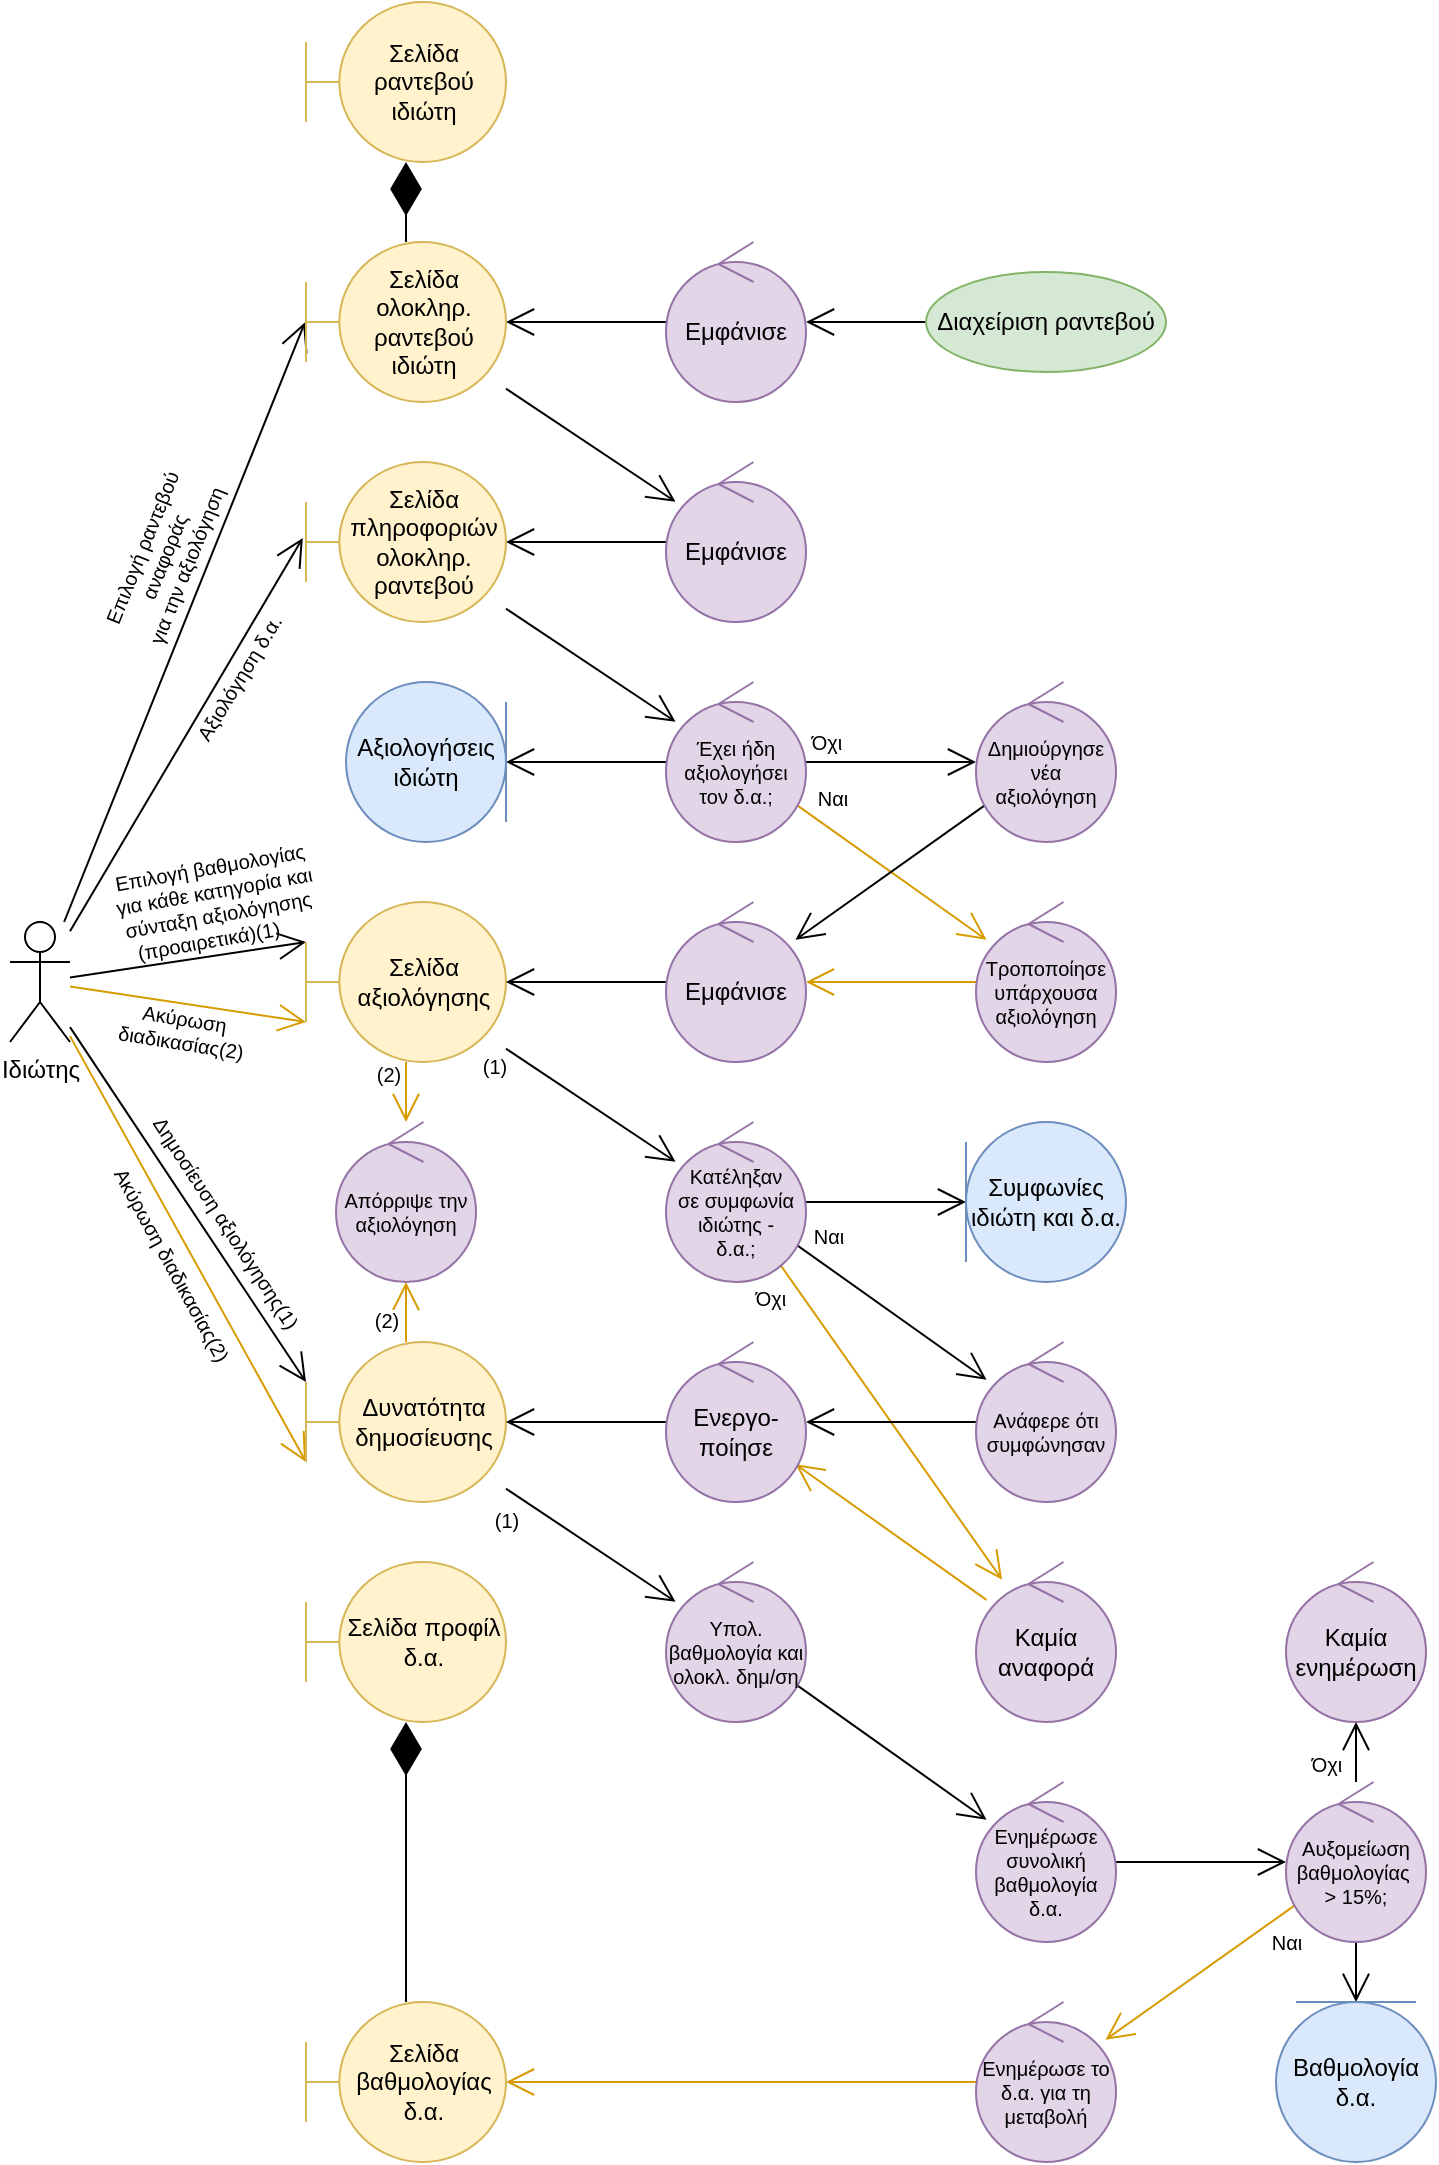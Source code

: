 <mxfile version="17.4.5" type="device"><diagram id="O52vOc6B4Z5NfLbsSVIx" name="Page-1"><mxGraphModel dx="1351" dy="770" grid="1" gridSize="10" guides="1" tooltips="1" connect="1" arrows="1" fold="1" page="1" pageScale="1" pageWidth="827" pageHeight="1169" math="0" shadow="0"><root><mxCell id="0"/><mxCell id="1" parent="0"/><mxCell id="2-i2_VpcN_wiluelTh-d-10" style="edgeStyle=none;rounded=0;orthogonalLoop=1;jettySize=auto;html=1;entryX=-0.005;entryY=0.502;entryDx=0;entryDy=0;entryPerimeter=0;endArrow=open;endFill=0;endSize=12;" edge="1" parent="1" source="2-i2_VpcN_wiluelTh-d-1" target="2-i2_VpcN_wiluelTh-d-6"><mxGeometry relative="1" as="geometry"/></mxCell><mxCell id="2-i2_VpcN_wiluelTh-d-74" value="Επιλογή ραντεβού &lt;br&gt;αναφοράς &lt;br&gt;για την αξιολόγηση" style="edgeLabel;html=1;align=center;verticalAlign=middle;resizable=0;points=[];fontSize=10;rotation=-68;labelBackgroundColor=none;" vertex="1" connectable="0" parent="2-i2_VpcN_wiluelTh-d-10"><mxGeometry x="0.046" y="-1" relative="1" as="geometry"><mxPoint x="-14" y="-26" as="offset"/></mxGeometry></mxCell><mxCell id="2-i2_VpcN_wiluelTh-d-15" style="edgeStyle=none;rounded=0;orthogonalLoop=1;jettySize=auto;html=1;endArrow=open;endFill=0;endSize=12;entryX=-0.016;entryY=0.475;entryDx=0;entryDy=0;entryPerimeter=0;" edge="1" parent="1" source="2-i2_VpcN_wiluelTh-d-1" target="2-i2_VpcN_wiluelTh-d-13"><mxGeometry relative="1" as="geometry"/></mxCell><mxCell id="2-i2_VpcN_wiluelTh-d-76" value="Αξιολόγηση δ.α." style="edgeLabel;html=1;align=center;verticalAlign=middle;resizable=0;points=[];fontSize=10;rotation=-58.5;labelBackgroundColor=none;" vertex="1" connectable="0" parent="2-i2_VpcN_wiluelTh-d-15"><mxGeometry x="-0.004" y="-1" relative="1" as="geometry"><mxPoint x="25" y="-29" as="offset"/></mxGeometry></mxCell><mxCell id="2-i2_VpcN_wiluelTh-d-30" style="edgeStyle=none;rounded=0;orthogonalLoop=1;jettySize=auto;html=1;entryX=0;entryY=0.25;entryDx=0;entryDy=0;entryPerimeter=0;fontSize=10;endArrow=open;endFill=0;endSize=12;" edge="1" parent="1" source="2-i2_VpcN_wiluelTh-d-1" target="2-i2_VpcN_wiluelTh-d-23"><mxGeometry relative="1" as="geometry"/></mxCell><mxCell id="2-i2_VpcN_wiluelTh-d-77" value="&lt;span&gt;Επιλογή βαθμολογίας&amp;nbsp;&lt;/span&gt;&lt;br&gt;&lt;span&gt;για κάθε κατηγορία και&amp;nbsp;&lt;br&gt;&lt;/span&gt;&lt;span&gt;σύνταξη αξιολόγησης&amp;nbsp;&lt;br&gt;&lt;/span&gt;&lt;span&gt;(προαιρετικά)(1) &amp;nbsp; &amp;nbsp; &amp;nbsp;&lt;/span&gt;" style="edgeLabel;html=1;align=center;verticalAlign=middle;resizable=0;points=[];fontSize=10;rotation=-10;labelBackgroundColor=none;" vertex="1" connectable="0" parent="2-i2_VpcN_wiluelTh-d-30"><mxGeometry x="0.199" relative="1" as="geometry"><mxPoint x="3" y="-27" as="offset"/></mxGeometry></mxCell><mxCell id="2-i2_VpcN_wiluelTh-d-31" style="edgeStyle=none;rounded=0;orthogonalLoop=1;jettySize=auto;html=1;entryX=0;entryY=0.75;entryDx=0;entryDy=0;entryPerimeter=0;fontSize=10;endArrow=open;endFill=0;endSize=12;fillColor=#ffe6cc;strokeColor=#d79b00;" edge="1" parent="1" source="2-i2_VpcN_wiluelTh-d-1" target="2-i2_VpcN_wiluelTh-d-23"><mxGeometry relative="1" as="geometry"/></mxCell><mxCell id="2-i2_VpcN_wiluelTh-d-46" style="edgeStyle=none;rounded=0;orthogonalLoop=1;jettySize=auto;html=1;entryX=0;entryY=0.25;entryDx=0;entryDy=0;entryPerimeter=0;fontSize=12;endArrow=open;endFill=0;endSize=12;" edge="1" parent="1" source="2-i2_VpcN_wiluelTh-d-1" target="2-i2_VpcN_wiluelTh-d-34"><mxGeometry relative="1" as="geometry"/></mxCell><mxCell id="2-i2_VpcN_wiluelTh-d-47" style="edgeStyle=none;rounded=0;orthogonalLoop=1;jettySize=auto;html=1;entryX=0;entryY=0.75;entryDx=0;entryDy=0;entryPerimeter=0;fontSize=12;endArrow=open;endFill=0;endSize=12;fillColor=#ffe6cc;strokeColor=#d79b00;" edge="1" parent="1" source="2-i2_VpcN_wiluelTh-d-1" target="2-i2_VpcN_wiluelTh-d-34"><mxGeometry relative="1" as="geometry"/></mxCell><mxCell id="2-i2_VpcN_wiluelTh-d-1" value="Ιδιώτης" style="shape=umlActor;verticalLabelPosition=bottom;verticalAlign=top;html=1;" vertex="1" parent="1"><mxGeometry x="92" y="500" width="30" height="60" as="geometry"/></mxCell><mxCell id="2-i2_VpcN_wiluelTh-d-5" style="rounded=0;orthogonalLoop=1;jettySize=auto;html=1;endArrow=open;endFill=0;endSize=12;" edge="1" parent="1" source="2-i2_VpcN_wiluelTh-d-3" target="2-i2_VpcN_wiluelTh-d-4"><mxGeometry relative="1" as="geometry"/></mxCell><mxCell id="2-i2_VpcN_wiluelTh-d-3" value="Διαχείριση ραντεβού" style="ellipse;whiteSpace=wrap;html=1;fillColor=#d5e8d4;strokeColor=#82b366;" vertex="1" parent="1"><mxGeometry x="550" y="175" width="120" height="50" as="geometry"/></mxCell><mxCell id="2-i2_VpcN_wiluelTh-d-9" style="edgeStyle=none;rounded=0;orthogonalLoop=1;jettySize=auto;html=1;endArrow=open;endFill=0;endSize=12;" edge="1" parent="1" source="2-i2_VpcN_wiluelTh-d-4" target="2-i2_VpcN_wiluelTh-d-6"><mxGeometry relative="1" as="geometry"/></mxCell><mxCell id="2-i2_VpcN_wiluelTh-d-4" value="Εμφάνισε" style="ellipse;shape=umlControl;whiteSpace=wrap;html=1;sketch=0;shadow=0;fillColor=#e1d5e7;strokeColor=#9673a6;" vertex="1" parent="1"><mxGeometry x="420" y="160" width="70" height="80" as="geometry"/></mxCell><mxCell id="2-i2_VpcN_wiluelTh-d-12" style="edgeStyle=none;rounded=0;orthogonalLoop=1;jettySize=auto;html=1;endArrow=open;endFill=0;endSize=12;" edge="1" parent="1" source="2-i2_VpcN_wiluelTh-d-6" target="2-i2_VpcN_wiluelTh-d-11"><mxGeometry relative="1" as="geometry"/></mxCell><mxCell id="2-i2_VpcN_wiluelTh-d-6" value="Σελίδα ολοκληρ. ραντεβού ιδιώτη" style="shape=umlBoundary;whiteSpace=wrap;html=1;fillColor=#fff2cc;strokeColor=#d6b656;" vertex="1" parent="1"><mxGeometry x="240" y="160" width="100" height="80" as="geometry"/></mxCell><mxCell id="2-i2_VpcN_wiluelTh-d-7" value="Σελίδα ραντεβού ιδιώτη" style="shape=umlBoundary;whiteSpace=wrap;html=1;fillColor=#fff2cc;strokeColor=#d6b656;" vertex="1" parent="1"><mxGeometry x="240" y="40" width="100" height="80" as="geometry"/></mxCell><mxCell id="2-i2_VpcN_wiluelTh-d-8" value="" style="endArrow=diamondThin;endFill=1;endSize=24;html=1;rounded=0;" edge="1" parent="1" source="2-i2_VpcN_wiluelTh-d-6" target="2-i2_VpcN_wiluelTh-d-7"><mxGeometry width="160" relative="1" as="geometry"><mxPoint x="280" y="230" as="sourcePoint"/><mxPoint x="440" y="230" as="targetPoint"/></mxGeometry></mxCell><mxCell id="2-i2_VpcN_wiluelTh-d-14" style="edgeStyle=none;rounded=0;orthogonalLoop=1;jettySize=auto;html=1;endArrow=open;endFill=0;endSize=12;" edge="1" parent="1" source="2-i2_VpcN_wiluelTh-d-11" target="2-i2_VpcN_wiluelTh-d-13"><mxGeometry relative="1" as="geometry"/></mxCell><mxCell id="2-i2_VpcN_wiluelTh-d-11" value="Εμφάνισε" style="ellipse;shape=umlControl;whiteSpace=wrap;html=1;sketch=0;shadow=0;fillColor=#e1d5e7;strokeColor=#9673a6;" vertex="1" parent="1"><mxGeometry x="420" y="270" width="70" height="80" as="geometry"/></mxCell><mxCell id="2-i2_VpcN_wiluelTh-d-18" style="edgeStyle=none;rounded=0;orthogonalLoop=1;jettySize=auto;html=1;fontSize=10;endArrow=open;endFill=0;endSize=12;" edge="1" parent="1" source="2-i2_VpcN_wiluelTh-d-13" target="2-i2_VpcN_wiluelTh-d-17"><mxGeometry relative="1" as="geometry"/></mxCell><mxCell id="2-i2_VpcN_wiluelTh-d-13" value="Σελίδα &lt;br&gt;πληροφοριών ολοκληρ. ραντεβού" style="shape=umlBoundary;whiteSpace=wrap;html=1;fillColor=#fff2cc;strokeColor=#d6b656;" vertex="1" parent="1"><mxGeometry x="240" y="270" width="100" height="80" as="geometry"/></mxCell><mxCell id="2-i2_VpcN_wiluelTh-d-20" style="edgeStyle=none;rounded=0;orthogonalLoop=1;jettySize=auto;html=1;fontSize=10;endArrow=open;endFill=0;endSize=12;" edge="1" parent="1" source="2-i2_VpcN_wiluelTh-d-17" target="2-i2_VpcN_wiluelTh-d-19"><mxGeometry relative="1" as="geometry"/></mxCell><mxCell id="2-i2_VpcN_wiluelTh-d-25" style="edgeStyle=none;rounded=0;orthogonalLoop=1;jettySize=auto;html=1;fontSize=10;endArrow=open;endFill=0;endSize=12;" edge="1" parent="1" source="2-i2_VpcN_wiluelTh-d-17" target="2-i2_VpcN_wiluelTh-d-21"><mxGeometry relative="1" as="geometry"/></mxCell><mxCell id="2-i2_VpcN_wiluelTh-d-90" value="Όχι" style="edgeLabel;html=1;align=center;verticalAlign=middle;resizable=0;points=[];fontSize=10;" vertex="1" connectable="0" parent="2-i2_VpcN_wiluelTh-d-25"><mxGeometry x="-0.331" y="1" relative="1" as="geometry"><mxPoint x="-19" y="-9" as="offset"/></mxGeometry></mxCell><mxCell id="2-i2_VpcN_wiluelTh-d-26" style="edgeStyle=none;rounded=0;orthogonalLoop=1;jettySize=auto;html=1;fontSize=10;endArrow=open;endFill=0;endSize=12;fillColor=#ffe6cc;strokeColor=#d79b00;" edge="1" parent="1" source="2-i2_VpcN_wiluelTh-d-17" target="2-i2_VpcN_wiluelTh-d-22"><mxGeometry relative="1" as="geometry"/></mxCell><mxCell id="2-i2_VpcN_wiluelTh-d-91" value="Ναι" style="edgeLabel;html=1;align=center;verticalAlign=middle;resizable=0;points=[];fontSize=10;" vertex="1" connectable="0" parent="2-i2_VpcN_wiluelTh-d-26"><mxGeometry x="-0.645" y="-1" relative="1" as="geometry"><mxPoint x="1" y="-16" as="offset"/></mxGeometry></mxCell><mxCell id="2-i2_VpcN_wiluelTh-d-17" value="Έχει ήδη αξιολογήσει τον δ.α.;" style="ellipse;shape=umlControl;whiteSpace=wrap;html=1;sketch=0;shadow=0;fillColor=#e1d5e7;strokeColor=#9673a6;fontSize=10;" vertex="1" parent="1"><mxGeometry x="420" y="380" width="70" height="80" as="geometry"/></mxCell><mxCell id="2-i2_VpcN_wiluelTh-d-19" value="Αξιολογήσεις ιδιώτη" style="ellipse;shape=umlEntity;whiteSpace=wrap;html=1;shadow=0;sketch=0;fontSize=12;fillColor=#dae8fc;flipH=0;flipV=1;rotation=0;direction=north;strokeColor=#6c8ebf;" vertex="1" parent="1"><mxGeometry x="260" y="380" width="80" height="80" as="geometry"/></mxCell><mxCell id="2-i2_VpcN_wiluelTh-d-68" style="edgeStyle=none;rounded=0;orthogonalLoop=1;jettySize=auto;html=1;fontSize=10;endArrow=open;endFill=0;endSize=12;" edge="1" parent="1" source="2-i2_VpcN_wiluelTh-d-21" target="2-i2_VpcN_wiluelTh-d-67"><mxGeometry relative="1" as="geometry"/></mxCell><mxCell id="2-i2_VpcN_wiluelTh-d-21" value="Δημιούργησε νέα αξιολόγηση" style="ellipse;shape=umlControl;whiteSpace=wrap;html=1;sketch=0;shadow=0;fillColor=#e1d5e7;strokeColor=#9673a6;fontSize=10;" vertex="1" parent="1"><mxGeometry x="575" y="380" width="70" height="80" as="geometry"/></mxCell><mxCell id="2-i2_VpcN_wiluelTh-d-69" style="edgeStyle=none;rounded=0;orthogonalLoop=1;jettySize=auto;html=1;fontSize=10;endArrow=open;endFill=0;endSize=12;fillColor=#ffe6cc;strokeColor=#d79b00;" edge="1" parent="1" source="2-i2_VpcN_wiluelTh-d-22" target="2-i2_VpcN_wiluelTh-d-67"><mxGeometry relative="1" as="geometry"/></mxCell><mxCell id="2-i2_VpcN_wiluelTh-d-22" value="Τροποποίησε υπάρχουσα αξιολόγηση" style="ellipse;shape=umlControl;whiteSpace=wrap;html=1;sketch=0;shadow=0;fillColor=#e1d5e7;strokeColor=#9673a6;fontSize=10;" vertex="1" parent="1"><mxGeometry x="575" y="490" width="70" height="80" as="geometry"/></mxCell><mxCell id="2-i2_VpcN_wiluelTh-d-33" style="edgeStyle=none;rounded=0;orthogonalLoop=1;jettySize=auto;html=1;fontSize=10;endArrow=open;endFill=0;endSize=12;" edge="1" parent="1" source="2-i2_VpcN_wiluelTh-d-23" target="2-i2_VpcN_wiluelTh-d-32"><mxGeometry relative="1" as="geometry"/></mxCell><mxCell id="2-i2_VpcN_wiluelTh-d-87" value="(1)" style="edgeLabel;html=1;align=center;verticalAlign=middle;resizable=0;points=[];fontSize=10;" vertex="1" connectable="0" parent="2-i2_VpcN_wiluelTh-d-33"><mxGeometry x="-0.629" relative="1" as="geometry"><mxPoint x="-22" y="-2" as="offset"/></mxGeometry></mxCell><mxCell id="2-i2_VpcN_wiluelTh-d-73" style="edgeStyle=none;rounded=0;orthogonalLoop=1;jettySize=auto;html=1;fontSize=10;endArrow=open;endFill=0;endSize=12;fillColor=#ffe6cc;strokeColor=#d79b00;" edge="1" parent="1" source="2-i2_VpcN_wiluelTh-d-23" target="2-i2_VpcN_wiluelTh-d-71"><mxGeometry relative="1" as="geometry"/></mxCell><mxCell id="2-i2_VpcN_wiluelTh-d-86" value="(2)" style="edgeLabel;html=1;align=center;verticalAlign=middle;resizable=0;points=[];fontSize=10;" vertex="1" connectable="0" parent="2-i2_VpcN_wiluelTh-d-73"><mxGeometry x="-0.143" y="1" relative="1" as="geometry"><mxPoint x="-10" y="-7" as="offset"/></mxGeometry></mxCell><mxCell id="2-i2_VpcN_wiluelTh-d-23" value="Σελίδα &lt;br&gt;αξιολόγησης" style="shape=umlBoundary;whiteSpace=wrap;html=1;fillColor=#fff2cc;strokeColor=#d6b656;" vertex="1" parent="1"><mxGeometry x="240" y="490" width="100" height="80" as="geometry"/></mxCell><mxCell id="2-i2_VpcN_wiluelTh-d-38" style="edgeStyle=none;rounded=0;orthogonalLoop=1;jettySize=auto;html=1;fontSize=10;endArrow=open;endFill=0;endSize=12;" edge="1" parent="1" source="2-i2_VpcN_wiluelTh-d-32" target="2-i2_VpcN_wiluelTh-d-36"><mxGeometry relative="1" as="geometry"/></mxCell><mxCell id="2-i2_VpcN_wiluelTh-d-92" value="Ναι" style="edgeLabel;html=1;align=center;verticalAlign=middle;resizable=0;points=[];fontSize=10;" vertex="1" connectable="0" parent="2-i2_VpcN_wiluelTh-d-38"><mxGeometry x="-0.17" y="2" relative="1" as="geometry"><mxPoint x="-25" y="-31" as="offset"/></mxGeometry></mxCell><mxCell id="2-i2_VpcN_wiluelTh-d-39" style="edgeStyle=none;rounded=0;orthogonalLoop=1;jettySize=auto;html=1;fontSize=10;endArrow=open;endFill=0;endSize=12;fillColor=#ffe6cc;strokeColor=#d79b00;" edge="1" parent="1" source="2-i2_VpcN_wiluelTh-d-32" target="2-i2_VpcN_wiluelTh-d-37"><mxGeometry relative="1" as="geometry"/></mxCell><mxCell id="2-i2_VpcN_wiluelTh-d-93" value="Όχι" style="edgeLabel;html=1;align=center;verticalAlign=middle;resizable=0;points=[];fontSize=10;" vertex="1" connectable="0" parent="2-i2_VpcN_wiluelTh-d-39"><mxGeometry x="-0.241" y="-1" relative="1" as="geometry"><mxPoint x="-46" y="-44" as="offset"/></mxGeometry></mxCell><mxCell id="2-i2_VpcN_wiluelTh-d-85" style="edgeStyle=none;rounded=0;orthogonalLoop=1;jettySize=auto;html=1;fontSize=10;endArrow=open;endFill=0;endSize=12;" edge="1" parent="1" source="2-i2_VpcN_wiluelTh-d-32" target="2-i2_VpcN_wiluelTh-d-84"><mxGeometry relative="1" as="geometry"/></mxCell><mxCell id="2-i2_VpcN_wiluelTh-d-32" value="Κατέληξαν &lt;br&gt;σε συμφωνία ιδιώτης - &lt;br&gt;δ.α.;" style="ellipse;shape=umlControl;whiteSpace=wrap;html=1;sketch=0;shadow=0;fillColor=#e1d5e7;strokeColor=#9673a6;fontSize=10;" vertex="1" parent="1"><mxGeometry x="420" y="600" width="70" height="80" as="geometry"/></mxCell><mxCell id="2-i2_VpcN_wiluelTh-d-49" style="edgeStyle=none;rounded=0;orthogonalLoop=1;jettySize=auto;html=1;fontSize=10;endArrow=open;endFill=0;endSize=12;" edge="1" parent="1" source="2-i2_VpcN_wiluelTh-d-34" target="2-i2_VpcN_wiluelTh-d-48"><mxGeometry relative="1" as="geometry"/></mxCell><mxCell id="2-i2_VpcN_wiluelTh-d-89" value="(1)" style="edgeLabel;html=1;align=center;verticalAlign=middle;resizable=0;points=[];fontSize=10;" vertex="1" connectable="0" parent="2-i2_VpcN_wiluelTh-d-49"><mxGeometry x="-0.442" relative="1" as="geometry"><mxPoint x="-24" as="offset"/></mxGeometry></mxCell><mxCell id="2-i2_VpcN_wiluelTh-d-72" style="edgeStyle=none;rounded=0;orthogonalLoop=1;jettySize=auto;html=1;fontSize=10;endArrow=open;endFill=0;endSize=12;fillColor=#ffe6cc;strokeColor=#d79b00;" edge="1" parent="1" source="2-i2_VpcN_wiluelTh-d-34" target="2-i2_VpcN_wiluelTh-d-71"><mxGeometry relative="1" as="geometry"/></mxCell><mxCell id="2-i2_VpcN_wiluelTh-d-88" value="(2)" style="edgeLabel;html=1;align=center;verticalAlign=middle;resizable=0;points=[];fontSize=10;" vertex="1" connectable="0" parent="2-i2_VpcN_wiluelTh-d-72"><mxGeometry x="-0.227" relative="1" as="geometry"><mxPoint x="-10" as="offset"/></mxGeometry></mxCell><mxCell id="2-i2_VpcN_wiluelTh-d-34" value="Δυνατότητα δημοσίευσης" style="shape=umlBoundary;whiteSpace=wrap;html=1;fillColor=#fff2cc;strokeColor=#d6b656;" vertex="1" parent="1"><mxGeometry x="240" y="710" width="100" height="80" as="geometry"/></mxCell><mxCell id="2-i2_VpcN_wiluelTh-d-43" style="edgeStyle=none;rounded=0;orthogonalLoop=1;jettySize=auto;html=1;fontSize=10;endArrow=open;endFill=0;endSize=12;" edge="1" parent="1" source="2-i2_VpcN_wiluelTh-d-36" target="2-i2_VpcN_wiluelTh-d-42"><mxGeometry relative="1" as="geometry"/></mxCell><mxCell id="2-i2_VpcN_wiluelTh-d-36" value="Ανάφερε ότι συμφώνησαν" style="ellipse;shape=umlControl;whiteSpace=wrap;html=1;sketch=0;shadow=0;fillColor=#e1d5e7;strokeColor=#9673a6;fontSize=10;" vertex="1" parent="1"><mxGeometry x="575" y="710" width="70" height="80" as="geometry"/></mxCell><mxCell id="2-i2_VpcN_wiluelTh-d-44" style="edgeStyle=none;rounded=0;orthogonalLoop=1;jettySize=auto;html=1;fontSize=10;endArrow=open;endFill=0;endSize=12;fillColor=#ffe6cc;strokeColor=#d79b00;" edge="1" parent="1" source="2-i2_VpcN_wiluelTh-d-37" target="2-i2_VpcN_wiluelTh-d-42"><mxGeometry relative="1" as="geometry"/></mxCell><mxCell id="2-i2_VpcN_wiluelTh-d-37" value="Καμία αναφορά" style="ellipse;shape=umlControl;whiteSpace=wrap;html=1;sketch=0;shadow=0;fillColor=#e1d5e7;strokeColor=#9673a6;fontSize=12;" vertex="1" parent="1"><mxGeometry x="575" y="820" width="70" height="80" as="geometry"/></mxCell><mxCell id="2-i2_VpcN_wiluelTh-d-45" style="edgeStyle=none;rounded=0;orthogonalLoop=1;jettySize=auto;html=1;fontSize=10;endArrow=open;endFill=0;endSize=12;" edge="1" parent="1" source="2-i2_VpcN_wiluelTh-d-42" target="2-i2_VpcN_wiluelTh-d-34"><mxGeometry relative="1" as="geometry"/></mxCell><mxCell id="2-i2_VpcN_wiluelTh-d-42" value="Ενεργο-ποίησε" style="ellipse;shape=umlControl;whiteSpace=wrap;html=1;sketch=0;shadow=0;fillColor=#e1d5e7;strokeColor=#9673a6;fontSize=12;" vertex="1" parent="1"><mxGeometry x="420" y="710" width="70" height="80" as="geometry"/></mxCell><mxCell id="2-i2_VpcN_wiluelTh-d-51" style="edgeStyle=none;rounded=0;orthogonalLoop=1;jettySize=auto;html=1;fontSize=10;endArrow=open;endFill=0;endSize=12;" edge="1" parent="1" source="2-i2_VpcN_wiluelTh-d-48" target="2-i2_VpcN_wiluelTh-d-50"><mxGeometry relative="1" as="geometry"/></mxCell><mxCell id="2-i2_VpcN_wiluelTh-d-48" value="Υπολ. βαθμολογία και ολοκλ. δημ/ση" style="ellipse;shape=umlControl;whiteSpace=wrap;html=1;sketch=0;shadow=0;fillColor=#e1d5e7;strokeColor=#9673a6;fontSize=10;" vertex="1" parent="1"><mxGeometry x="420" y="820" width="70" height="80" as="geometry"/></mxCell><mxCell id="2-i2_VpcN_wiluelTh-d-54" style="edgeStyle=none;rounded=0;orthogonalLoop=1;jettySize=auto;html=1;fontSize=10;endArrow=open;endFill=0;endSize=12;" edge="1" parent="1" source="2-i2_VpcN_wiluelTh-d-50" target="2-i2_VpcN_wiluelTh-d-52"><mxGeometry relative="1" as="geometry"/></mxCell><mxCell id="2-i2_VpcN_wiluelTh-d-50" value="Ενημέρωσε συνολική βαθμολογία δ.α." style="ellipse;shape=umlControl;whiteSpace=wrap;html=1;sketch=0;shadow=0;fillColor=#e1d5e7;strokeColor=#9673a6;fontSize=10;" vertex="1" parent="1"><mxGeometry x="575" y="930" width="70" height="80" as="geometry"/></mxCell><mxCell id="2-i2_VpcN_wiluelTh-d-57" style="edgeStyle=none;rounded=0;orthogonalLoop=1;jettySize=auto;html=1;fontSize=10;endArrow=open;endFill=0;endSize=12;" edge="1" parent="1" source="2-i2_VpcN_wiluelTh-d-52" target="2-i2_VpcN_wiluelTh-d-56"><mxGeometry relative="1" as="geometry"/></mxCell><mxCell id="2-i2_VpcN_wiluelTh-d-95" value="Όχι" style="edgeLabel;html=1;align=center;verticalAlign=middle;resizable=0;points=[];fontSize=10;" vertex="1" connectable="0" parent="2-i2_VpcN_wiluelTh-d-57"><mxGeometry x="-0.375" y="-1" relative="1" as="geometry"><mxPoint x="-16" as="offset"/></mxGeometry></mxCell><mxCell id="2-i2_VpcN_wiluelTh-d-62" style="edgeStyle=none;rounded=0;orthogonalLoop=1;jettySize=auto;html=1;fontSize=10;endArrow=open;endFill=0;endSize=12;fillColor=#ffe6cc;strokeColor=#d79b00;" edge="1" parent="1" source="2-i2_VpcN_wiluelTh-d-52" target="2-i2_VpcN_wiluelTh-d-58"><mxGeometry relative="1" as="geometry"/></mxCell><mxCell id="2-i2_VpcN_wiluelTh-d-94" value="Ναι" style="edgeLabel;html=1;align=center;verticalAlign=middle;resizable=0;points=[];fontSize=10;" vertex="1" connectable="0" parent="2-i2_VpcN_wiluelTh-d-62"><mxGeometry x="-0.359" relative="1" as="geometry"><mxPoint x="25" y="-3" as="offset"/></mxGeometry></mxCell><mxCell id="2-i2_VpcN_wiluelTh-d-83" style="edgeStyle=none;rounded=0;orthogonalLoop=1;jettySize=auto;html=1;fontSize=10;endArrow=open;endFill=0;endSize=12;" edge="1" parent="1" source="2-i2_VpcN_wiluelTh-d-52" target="2-i2_VpcN_wiluelTh-d-82"><mxGeometry relative="1" as="geometry"/></mxCell><mxCell id="2-i2_VpcN_wiluelTh-d-52" value="Αυξομείωση βαθμολογίας&amp;nbsp;&lt;br&gt;&amp;gt; 15%;" style="ellipse;shape=umlControl;whiteSpace=wrap;html=1;sketch=0;shadow=0;fillColor=#e1d5e7;strokeColor=#9673a6;fontSize=10;" vertex="1" parent="1"><mxGeometry x="730" y="930" width="70" height="80" as="geometry"/></mxCell><mxCell id="2-i2_VpcN_wiluelTh-d-56" value="Καμία ενημέρωση" style="ellipse;shape=umlControl;whiteSpace=wrap;html=1;sketch=0;shadow=0;fillColor=#e1d5e7;strokeColor=#9673a6;fontSize=12;" vertex="1" parent="1"><mxGeometry x="730" y="820" width="70" height="80" as="geometry"/></mxCell><mxCell id="2-i2_VpcN_wiluelTh-d-65" style="edgeStyle=none;rounded=0;orthogonalLoop=1;jettySize=auto;html=1;fontSize=10;endArrow=open;endFill=0;endSize=12;fillColor=#ffe6cc;strokeColor=#d79b00;" edge="1" parent="1" source="2-i2_VpcN_wiluelTh-d-58" target="2-i2_VpcN_wiluelTh-d-63"><mxGeometry relative="1" as="geometry"/></mxCell><mxCell id="2-i2_VpcN_wiluelTh-d-58" value="Ενημέρωσε το δ.α. για τη μεταβολή" style="ellipse;shape=umlControl;whiteSpace=wrap;html=1;sketch=0;shadow=0;fillColor=#e1d5e7;strokeColor=#9673a6;fontSize=10;" vertex="1" parent="1"><mxGeometry x="575" y="1040" width="70" height="80" as="geometry"/></mxCell><mxCell id="2-i2_VpcN_wiluelTh-d-63" value="Σελίδα βαθμολογίας δ.α." style="shape=umlBoundary;whiteSpace=wrap;html=1;fillColor=#fff2cc;strokeColor=#d6b656;" vertex="1" parent="1"><mxGeometry x="240" y="1040" width="100" height="80" as="geometry"/></mxCell><mxCell id="2-i2_VpcN_wiluelTh-d-64" value="Σελίδα προφίλ δ.α." style="shape=umlBoundary;whiteSpace=wrap;html=1;fillColor=#fff2cc;strokeColor=#d6b656;" vertex="1" parent="1"><mxGeometry x="240" y="820" width="100" height="80" as="geometry"/></mxCell><mxCell id="2-i2_VpcN_wiluelTh-d-66" value="" style="endArrow=diamondThin;endFill=1;endSize=24;html=1;rounded=0;" edge="1" parent="1" source="2-i2_VpcN_wiluelTh-d-63" target="2-i2_VpcN_wiluelTh-d-64"><mxGeometry width="160" relative="1" as="geometry"><mxPoint x="300" y="1050" as="sourcePoint"/><mxPoint x="300" y="1010" as="targetPoint"/></mxGeometry></mxCell><mxCell id="2-i2_VpcN_wiluelTh-d-70" style="edgeStyle=none;rounded=0;orthogonalLoop=1;jettySize=auto;html=1;fontSize=10;endArrow=open;endFill=0;endSize=12;" edge="1" parent="1" source="2-i2_VpcN_wiluelTh-d-67" target="2-i2_VpcN_wiluelTh-d-23"><mxGeometry relative="1" as="geometry"/></mxCell><mxCell id="2-i2_VpcN_wiluelTh-d-67" value="Εμφάνισε" style="ellipse;shape=umlControl;whiteSpace=wrap;html=1;sketch=0;shadow=0;fillColor=#e1d5e7;strokeColor=#9673a6;fontSize=12;" vertex="1" parent="1"><mxGeometry x="420" y="490" width="70" height="80" as="geometry"/></mxCell><mxCell id="2-i2_VpcN_wiluelTh-d-71" value="Απόρριψε την αξιολόγηση" style="ellipse;shape=umlControl;whiteSpace=wrap;html=1;sketch=0;shadow=0;fillColor=#e1d5e7;strokeColor=#9673a6;fontSize=10;" vertex="1" parent="1"><mxGeometry x="255" y="600" width="70" height="80" as="geometry"/></mxCell><mxCell id="2-i2_VpcN_wiluelTh-d-79" value="Δημοσίευση αξιολόγησης(1)" style="text;html=1;align=center;verticalAlign=middle;resizable=0;points=[];autosize=1;strokeColor=none;fillColor=none;fontSize=10;rotation=56.9;" vertex="1" parent="1"><mxGeometry x="125" y="640" width="150" height="20" as="geometry"/></mxCell><mxCell id="2-i2_VpcN_wiluelTh-d-80" value="Ακύρωση διαδικασίας(2)" style="text;html=1;align=center;verticalAlign=middle;resizable=0;points=[];autosize=1;strokeColor=none;fillColor=none;fontSize=10;rotation=61.3;" vertex="1" parent="1"><mxGeometry x="108" y="661" width="130" height="20" as="geometry"/></mxCell><mxCell id="2-i2_VpcN_wiluelTh-d-81" value="Ακύρωση &lt;br&gt;διαδικασίας(2)" style="text;html=1;align=center;verticalAlign=middle;resizable=0;points=[];autosize=1;strokeColor=none;fillColor=none;fontSize=10;rotation=9.1;" vertex="1" parent="1"><mxGeometry x="138" y="539" width="80" height="30" as="geometry"/></mxCell><mxCell id="2-i2_VpcN_wiluelTh-d-82" value="Βαθμολογία δ.α." style="ellipse;shape=umlEntity;whiteSpace=wrap;html=1;shadow=0;sketch=0;fontSize=12;fillColor=#dae8fc;flipH=1;flipV=1;rotation=0;direction=east;strokeColor=#6c8ebf;" vertex="1" parent="1"><mxGeometry x="725" y="1040" width="80" height="80" as="geometry"/></mxCell><mxCell id="2-i2_VpcN_wiluelTh-d-84" value="Συμφωνίες ιδιώτη και δ.α." style="ellipse;shape=umlEntity;whiteSpace=wrap;html=1;shadow=0;sketch=0;fontSize=12;fillColor=#dae8fc;flipH=1;flipV=1;rotation=0;direction=north;strokeColor=#6c8ebf;" vertex="1" parent="1"><mxGeometry x="570" y="600" width="80" height="80" as="geometry"/></mxCell></root></mxGraphModel></diagram></mxfile>